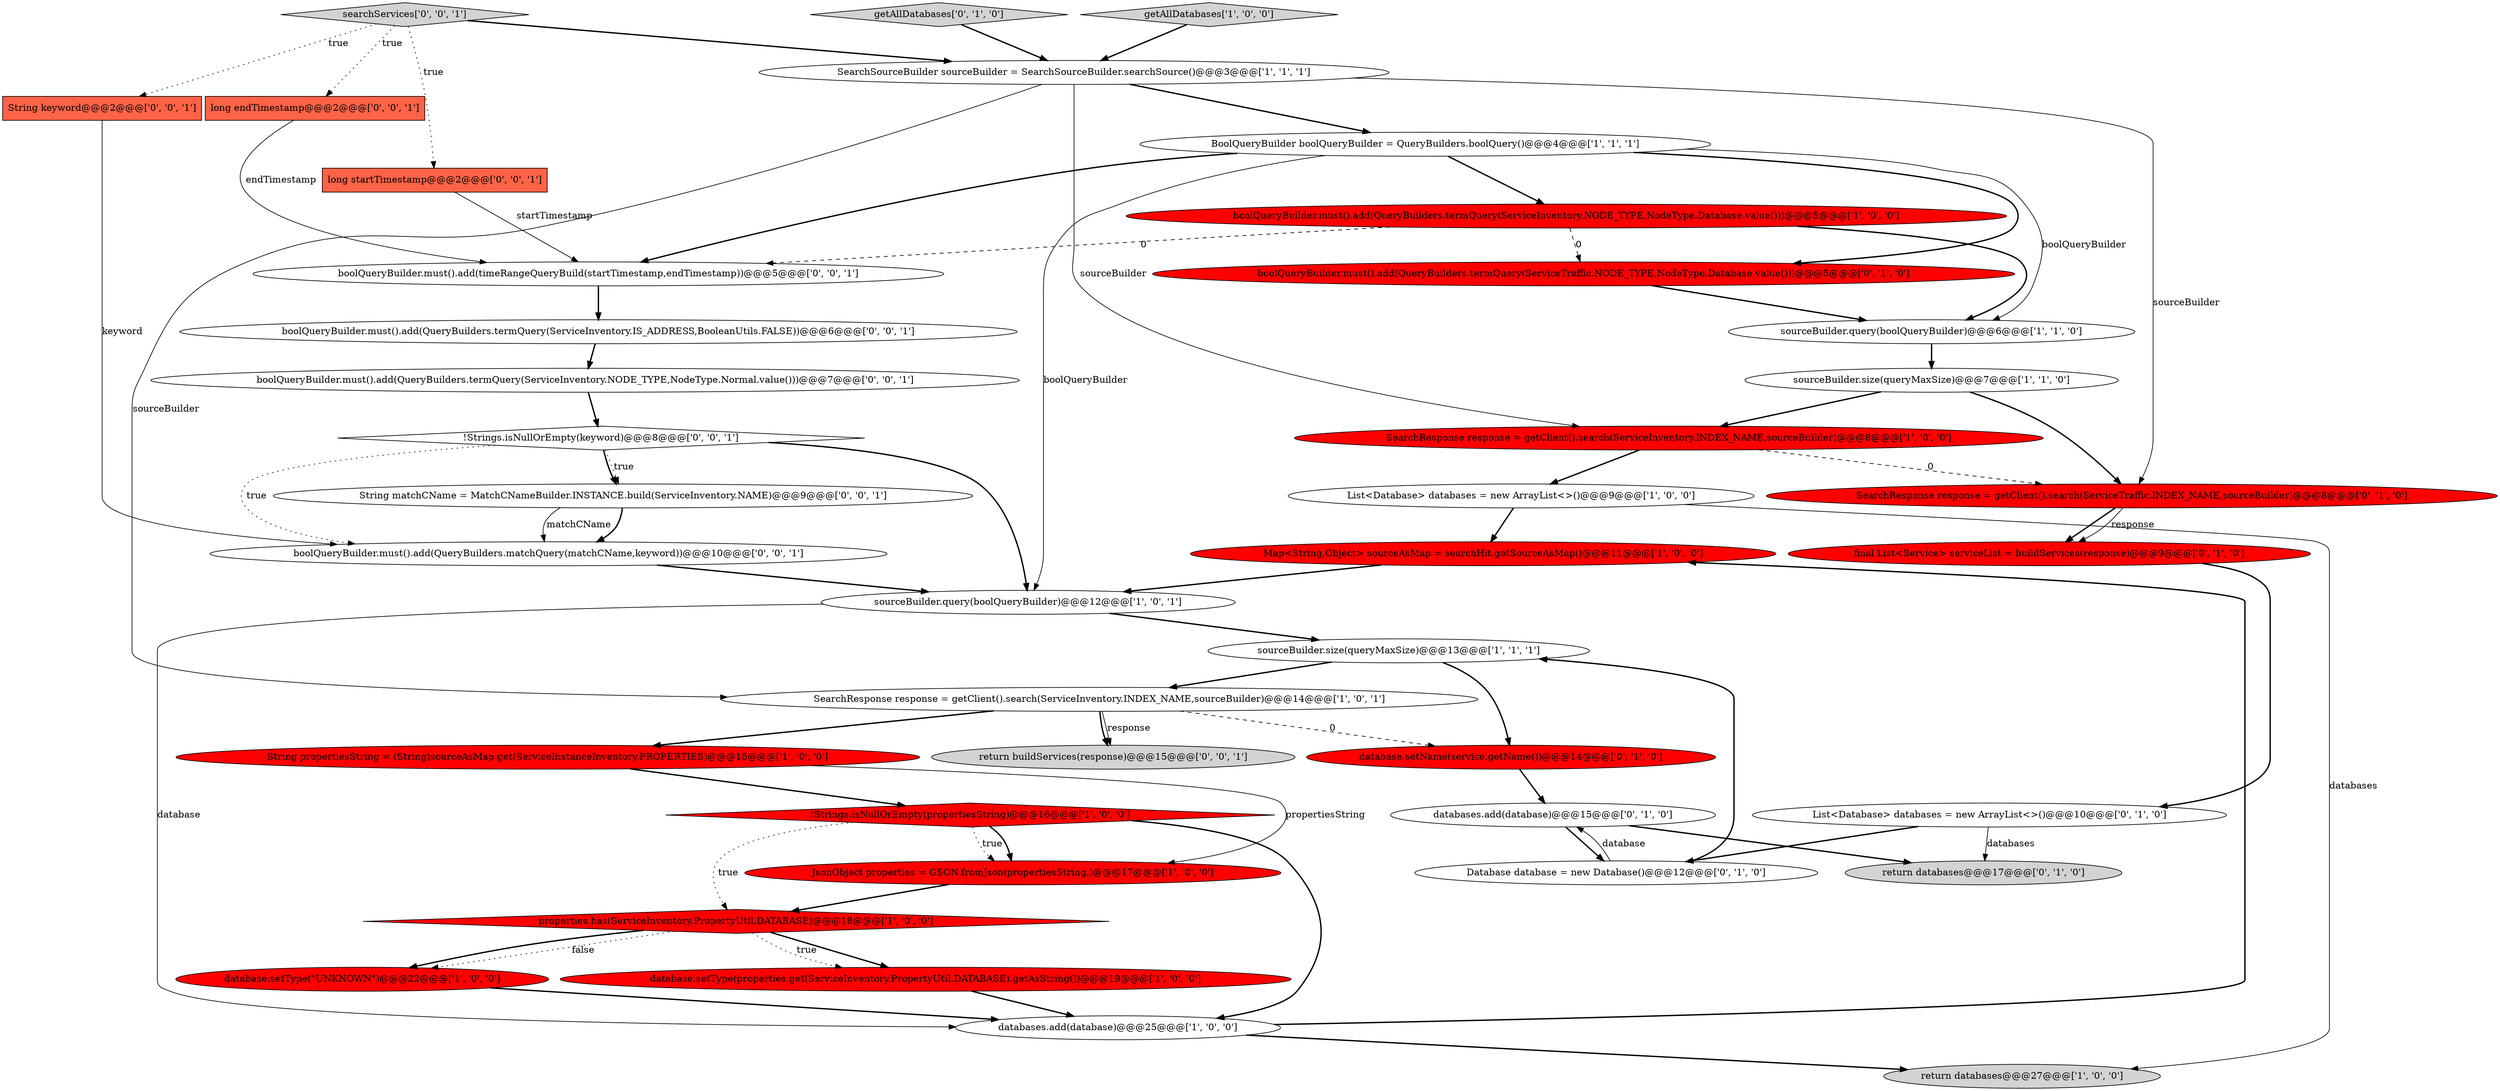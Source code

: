 digraph {
18 [style = filled, label = "SearchSourceBuilder sourceBuilder = SearchSourceBuilder.searchSource()@@@3@@@['1', '1', '1']", fillcolor = white, shape = ellipse image = "AAA0AAABBB1BBB"];
1 [style = filled, label = "databases.add(database)@@@25@@@['1', '0', '0']", fillcolor = white, shape = ellipse image = "AAA0AAABBB1BBB"];
7 [style = filled, label = "sourceBuilder.query(boolQueryBuilder)@@@6@@@['1', '1', '0']", fillcolor = white, shape = ellipse image = "AAA0AAABBB1BBB"];
36 [style = filled, label = "boolQueryBuilder.must().add(QueryBuilders.termQuery(ServiceInventory.NODE_TYPE,NodeType.Normal.value()))@@@7@@@['0', '0', '1']", fillcolor = white, shape = ellipse image = "AAA0AAABBB3BBB"];
32 [style = filled, label = "boolQueryBuilder.must().add(QueryBuilders.termQuery(ServiceInventory.IS_ADDRESS,BooleanUtils.FALSE))@@@6@@@['0', '0', '1']", fillcolor = white, shape = ellipse image = "AAA0AAABBB3BBB"];
26 [style = filled, label = "List<Database> databases = new ArrayList<>()@@@10@@@['0', '1', '0']", fillcolor = white, shape = ellipse image = "AAA0AAABBB2BBB"];
33 [style = filled, label = "!Strings.isNullOrEmpty(keyword)@@@8@@@['0', '0', '1']", fillcolor = white, shape = diamond image = "AAA0AAABBB3BBB"];
0 [style = filled, label = "database.setType(\"UNKNOWN\")@@@22@@@['1', '0', '0']", fillcolor = red, shape = ellipse image = "AAA1AAABBB1BBB"];
15 [style = filled, label = "sourceBuilder.query(boolQueryBuilder)@@@12@@@['1', '0', '1']", fillcolor = white, shape = ellipse image = "AAA0AAABBB1BBB"];
10 [style = filled, label = "boolQueryBuilder.must().add(QueryBuilders.termQuery(ServiceInventory.NODE_TYPE,NodeType.Database.value()))@@@5@@@['1', '0', '0']", fillcolor = red, shape = ellipse image = "AAA1AAABBB1BBB"];
31 [style = filled, label = "String matchCName = MatchCNameBuilder.INSTANCE.build(ServiceInventory.NAME)@@@9@@@['0', '0', '1']", fillcolor = white, shape = ellipse image = "AAA0AAABBB3BBB"];
39 [style = filled, label = "boolQueryBuilder.must().add(timeRangeQueryBuild(startTimestamp,endTimestamp))@@@5@@@['0', '0', '1']", fillcolor = white, shape = ellipse image = "AAA0AAABBB3BBB"];
14 [style = filled, label = "JsonObject properties = GSON.fromJson(propertiesString,)@@@17@@@['1', '0', '0']", fillcolor = red, shape = ellipse image = "AAA1AAABBB1BBB"];
8 [style = filled, label = "List<Database> databases = new ArrayList<>()@@@9@@@['1', '0', '0']", fillcolor = white, shape = ellipse image = "AAA0AAABBB1BBB"];
35 [style = filled, label = "String keyword@@@2@@@['0', '0', '1']", fillcolor = tomato, shape = box image = "AAA0AAABBB3BBB"];
3 [style = filled, label = "BoolQueryBuilder boolQueryBuilder = QueryBuilders.boolQuery()@@@4@@@['1', '1', '1']", fillcolor = white, shape = ellipse image = "AAA0AAABBB1BBB"];
38 [style = filled, label = "long startTimestamp@@@2@@@['0', '0', '1']", fillcolor = tomato, shape = box image = "AAA0AAABBB3BBB"];
37 [style = filled, label = "boolQueryBuilder.must().add(QueryBuilders.matchQuery(matchCName,keyword))@@@10@@@['0', '0', '1']", fillcolor = white, shape = ellipse image = "AAA0AAABBB3BBB"];
19 [style = filled, label = "String propertiesString = (String)sourceAsMap.get(ServiceInstanceInventory.PROPERTIES)@@@15@@@['1', '0', '0']", fillcolor = red, shape = ellipse image = "AAA1AAABBB1BBB"];
5 [style = filled, label = "Map<String,Object> sourceAsMap = searchHit.getSourceAsMap()@@@11@@@['1', '0', '0']", fillcolor = red, shape = ellipse image = "AAA1AAABBB1BBB"];
20 [style = filled, label = "return databases@@@17@@@['0', '1', '0']", fillcolor = lightgray, shape = ellipse image = "AAA0AAABBB2BBB"];
30 [style = filled, label = "return buildServices(response)@@@15@@@['0', '0', '1']", fillcolor = lightgray, shape = ellipse image = "AAA0AAABBB3BBB"];
12 [style = filled, label = "!Strings.isNullOrEmpty(propertiesString)@@@16@@@['1', '0', '0']", fillcolor = red, shape = diamond image = "AAA1AAABBB1BBB"];
22 [style = filled, label = "database.setName(service.getName())@@@14@@@['0', '1', '0']", fillcolor = red, shape = ellipse image = "AAA1AAABBB2BBB"];
4 [style = filled, label = "sourceBuilder.size(queryMaxSize)@@@7@@@['1', '1', '0']", fillcolor = white, shape = ellipse image = "AAA0AAABBB1BBB"];
9 [style = filled, label = "database.setType(properties.get(ServiceInventory.PropertyUtil.DATABASE).getAsString())@@@19@@@['1', '0', '0']", fillcolor = red, shape = ellipse image = "AAA1AAABBB1BBB"];
24 [style = filled, label = "getAllDatabases['0', '1', '0']", fillcolor = lightgray, shape = diamond image = "AAA0AAABBB2BBB"];
2 [style = filled, label = "properties.has(ServiceInventory.PropertyUtil.DATABASE)@@@18@@@['1', '0', '0']", fillcolor = red, shape = diamond image = "AAA1AAABBB1BBB"];
16 [style = filled, label = "getAllDatabases['1', '0', '0']", fillcolor = lightgray, shape = diamond image = "AAA0AAABBB1BBB"];
11 [style = filled, label = "SearchResponse response = getClient().search(ServiceInventory.INDEX_NAME,sourceBuilder)@@@14@@@['1', '0', '1']", fillcolor = white, shape = ellipse image = "AAA0AAABBB1BBB"];
21 [style = filled, label = "boolQueryBuilder.must().add(QueryBuilders.termQuery(ServiceTraffic.NODE_TYPE,NodeType.Database.value()))@@@5@@@['0', '1', '0']", fillcolor = red, shape = ellipse image = "AAA1AAABBB2BBB"];
34 [style = filled, label = "long endTimestamp@@@2@@@['0', '0', '1']", fillcolor = tomato, shape = box image = "AAA0AAABBB3BBB"];
6 [style = filled, label = "SearchResponse response = getClient().search(ServiceInventory.INDEX_NAME,sourceBuilder)@@@8@@@['1', '0', '0']", fillcolor = red, shape = ellipse image = "AAA1AAABBB1BBB"];
13 [style = filled, label = "sourceBuilder.size(queryMaxSize)@@@13@@@['1', '1', '1']", fillcolor = white, shape = ellipse image = "AAA0AAABBB1BBB"];
28 [style = filled, label = "final List<Service> serviceList = buildServices(response)@@@9@@@['0', '1', '0']", fillcolor = red, shape = ellipse image = "AAA1AAABBB2BBB"];
23 [style = filled, label = "Database database = new Database()@@@12@@@['0', '1', '0']", fillcolor = white, shape = ellipse image = "AAA0AAABBB2BBB"];
25 [style = filled, label = "databases.add(database)@@@15@@@['0', '1', '0']", fillcolor = white, shape = ellipse image = "AAA0AAABBB2BBB"];
17 [style = filled, label = "return databases@@@27@@@['1', '0', '0']", fillcolor = lightgray, shape = ellipse image = "AAA0AAABBB1BBB"];
27 [style = filled, label = "SearchResponse response = getClient().search(ServiceTraffic.INDEX_NAME,sourceBuilder)@@@8@@@['0', '1', '0']", fillcolor = red, shape = ellipse image = "AAA1AAABBB2BBB"];
29 [style = filled, label = "searchServices['0', '0', '1']", fillcolor = lightgray, shape = diamond image = "AAA0AAABBB3BBB"];
1->5 [style = bold, label=""];
22->25 [style = bold, label=""];
18->3 [style = bold, label=""];
31->37 [style = bold, label=""];
15->13 [style = bold, label=""];
16->18 [style = bold, label=""];
10->21 [style = dashed, label="0"];
15->1 [style = solid, label="database"];
19->12 [style = bold, label=""];
33->15 [style = bold, label=""];
4->6 [style = bold, label=""];
29->34 [style = dotted, label="true"];
25->23 [style = bold, label=""];
10->39 [style = dashed, label="0"];
19->14 [style = solid, label="propertiesString"];
34->39 [style = solid, label="endTimestamp"];
27->28 [style = bold, label=""];
12->2 [style = dotted, label="true"];
11->22 [style = dashed, label="0"];
18->6 [style = solid, label="sourceBuilder"];
5->15 [style = bold, label=""];
18->27 [style = solid, label="sourceBuilder"];
28->26 [style = bold, label=""];
3->15 [style = solid, label="boolQueryBuilder"];
29->38 [style = dotted, label="true"];
37->15 [style = bold, label=""];
7->4 [style = bold, label=""];
2->9 [style = bold, label=""];
2->0 [style = dotted, label="false"];
11->19 [style = bold, label=""];
12->1 [style = bold, label=""];
24->18 [style = bold, label=""];
10->7 [style = bold, label=""];
13->11 [style = bold, label=""];
36->33 [style = bold, label=""];
1->17 [style = bold, label=""];
29->18 [style = bold, label=""];
3->10 [style = bold, label=""];
18->11 [style = solid, label="sourceBuilder"];
3->7 [style = solid, label="boolQueryBuilder"];
25->20 [style = bold, label=""];
12->14 [style = dotted, label="true"];
2->0 [style = bold, label=""];
26->20 [style = solid, label="databases"];
38->39 [style = solid, label="startTimestamp"];
11->30 [style = solid, label="response"];
2->9 [style = dotted, label="true"];
8->5 [style = bold, label=""];
23->13 [style = bold, label=""];
6->27 [style = dashed, label="0"];
0->1 [style = bold, label=""];
8->17 [style = solid, label="databases"];
26->23 [style = bold, label=""];
4->27 [style = bold, label=""];
6->8 [style = bold, label=""];
39->32 [style = bold, label=""];
12->14 [style = bold, label=""];
33->31 [style = bold, label=""];
21->7 [style = bold, label=""];
3->39 [style = bold, label=""];
3->21 [style = bold, label=""];
32->36 [style = bold, label=""];
27->28 [style = solid, label="response"];
14->2 [style = bold, label=""];
13->22 [style = bold, label=""];
9->1 [style = bold, label=""];
23->25 [style = solid, label="database"];
31->37 [style = solid, label="matchCName"];
33->37 [style = dotted, label="true"];
11->30 [style = bold, label=""];
29->35 [style = dotted, label="true"];
35->37 [style = solid, label="keyword"];
33->31 [style = dotted, label="true"];
}
